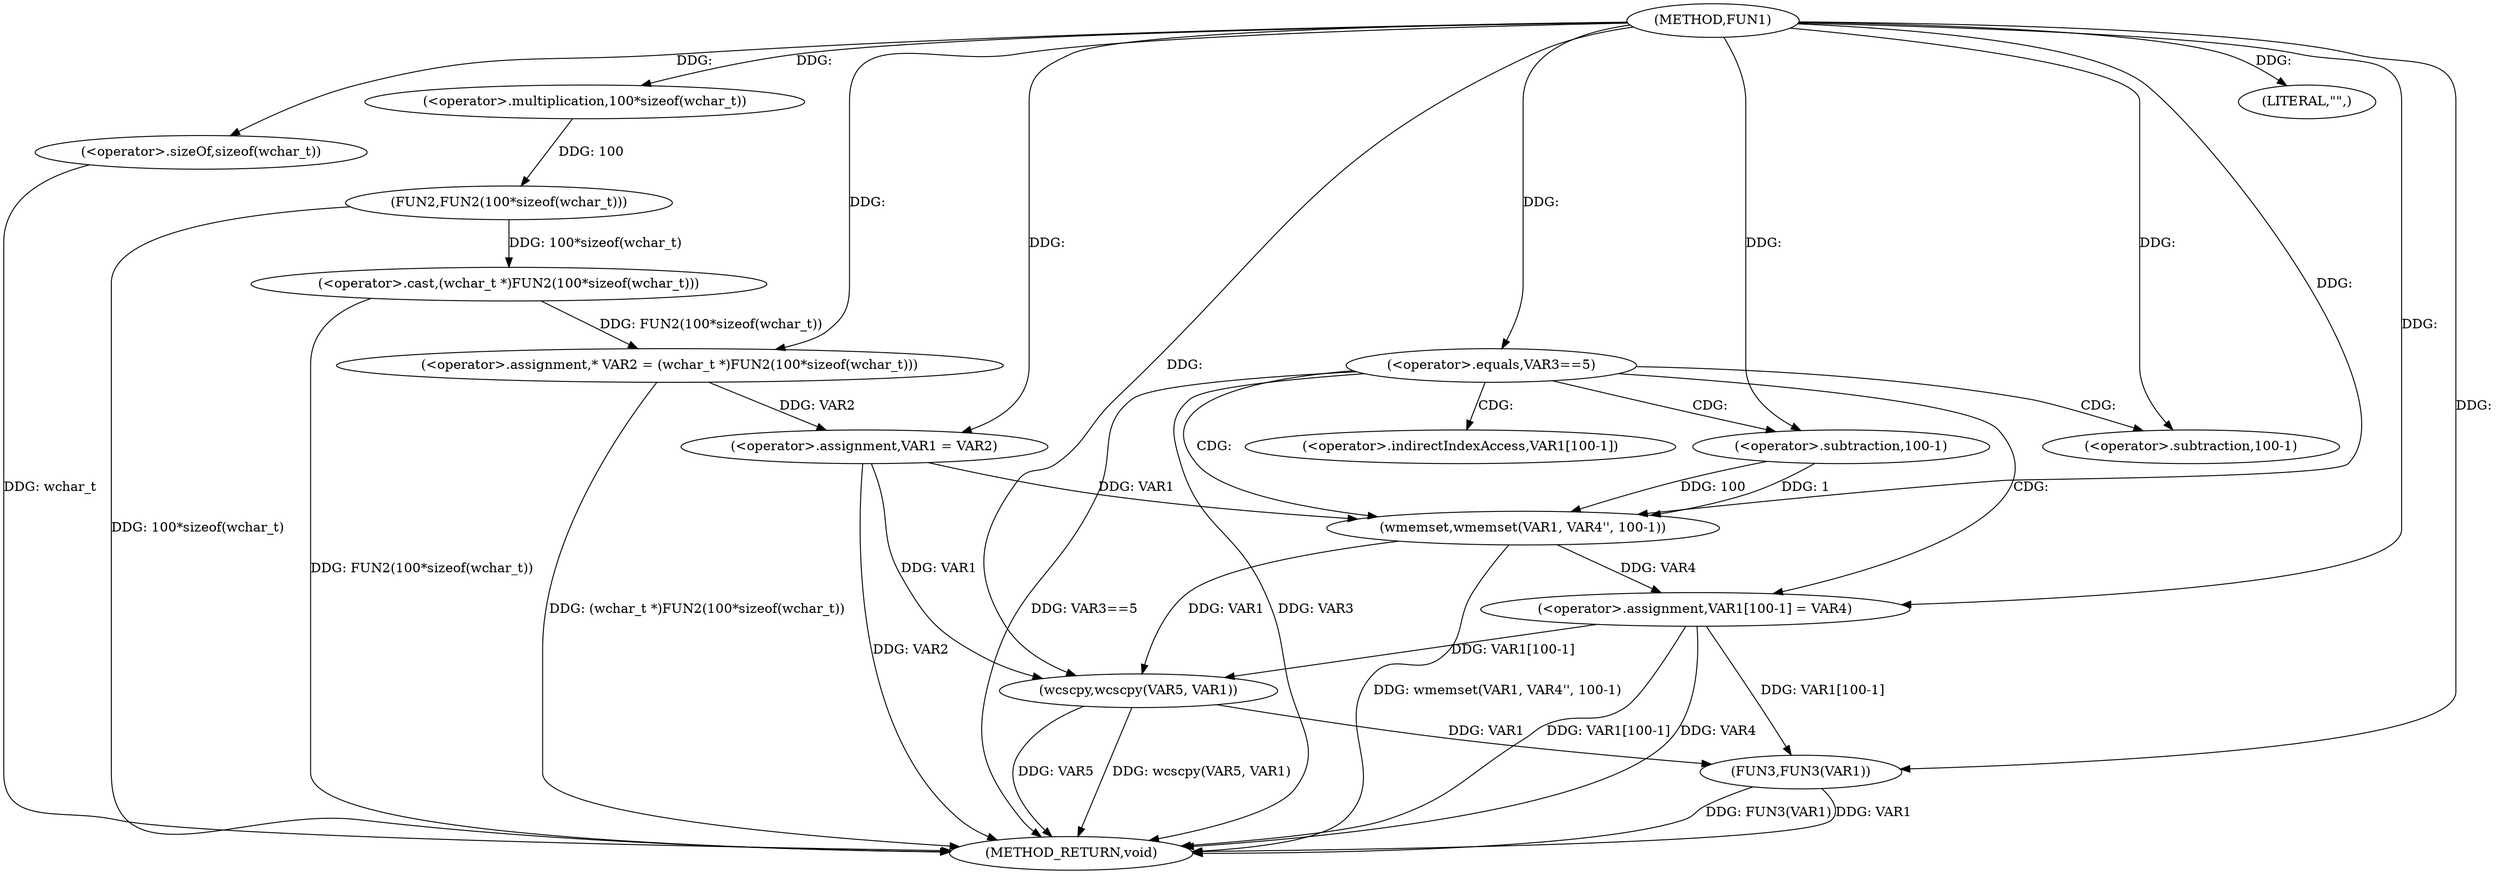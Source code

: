 digraph FUN1 {  
"1000100" [label = "(METHOD,FUN1)" ]
"1000141" [label = "(METHOD_RETURN,void)" ]
"1000104" [label = "(<operator>.assignment,* VAR2 = (wchar_t *)FUN2(100*sizeof(wchar_t)))" ]
"1000106" [label = "(<operator>.cast,(wchar_t *)FUN2(100*sizeof(wchar_t)))" ]
"1000108" [label = "(FUN2,FUN2(100*sizeof(wchar_t)))" ]
"1000109" [label = "(<operator>.multiplication,100*sizeof(wchar_t))" ]
"1000111" [label = "(<operator>.sizeOf,sizeof(wchar_t))" ]
"1000113" [label = "(<operator>.assignment,VAR1 = VAR2)" ]
"1000117" [label = "(<operator>.equals,VAR3==5)" ]
"1000121" [label = "(wmemset,wmemset(VAR1, VAR4'', 100-1))" ]
"1000124" [label = "(<operator>.subtraction,100-1)" ]
"1000127" [label = "(<operator>.assignment,VAR1[100-1] = VAR4)" ]
"1000130" [label = "(<operator>.subtraction,100-1)" ]
"1000135" [label = "(LITERAL,\"\",)" ]
"1000136" [label = "(wcscpy,wcscpy(VAR5, VAR1))" ]
"1000139" [label = "(FUN3,FUN3(VAR1))" ]
"1000128" [label = "(<operator>.indirectIndexAccess,VAR1[100-1])" ]
  "1000117" -> "1000141"  [ label = "DDG: VAR3==5"] 
  "1000106" -> "1000141"  [ label = "DDG: FUN2(100*sizeof(wchar_t))"] 
  "1000139" -> "1000141"  [ label = "DDG: FUN3(VAR1)"] 
  "1000139" -> "1000141"  [ label = "DDG: VAR1"] 
  "1000117" -> "1000141"  [ label = "DDG: VAR3"] 
  "1000136" -> "1000141"  [ label = "DDG: wcscpy(VAR5, VAR1)"] 
  "1000127" -> "1000141"  [ label = "DDG: VAR1[100-1]"] 
  "1000113" -> "1000141"  [ label = "DDG: VAR2"] 
  "1000121" -> "1000141"  [ label = "DDG: wmemset(VAR1, VAR4'', 100-1)"] 
  "1000127" -> "1000141"  [ label = "DDG: VAR4"] 
  "1000111" -> "1000141"  [ label = "DDG: wchar_t"] 
  "1000136" -> "1000141"  [ label = "DDG: VAR5"] 
  "1000104" -> "1000141"  [ label = "DDG: (wchar_t *)FUN2(100*sizeof(wchar_t))"] 
  "1000108" -> "1000141"  [ label = "DDG: 100*sizeof(wchar_t)"] 
  "1000106" -> "1000104"  [ label = "DDG: FUN2(100*sizeof(wchar_t))"] 
  "1000100" -> "1000104"  [ label = "DDG: "] 
  "1000108" -> "1000106"  [ label = "DDG: 100*sizeof(wchar_t)"] 
  "1000109" -> "1000108"  [ label = "DDG: 100"] 
  "1000100" -> "1000109"  [ label = "DDG: "] 
  "1000100" -> "1000111"  [ label = "DDG: "] 
  "1000104" -> "1000113"  [ label = "DDG: VAR2"] 
  "1000100" -> "1000113"  [ label = "DDG: "] 
  "1000100" -> "1000117"  [ label = "DDG: "] 
  "1000113" -> "1000121"  [ label = "DDG: VAR1"] 
  "1000100" -> "1000121"  [ label = "DDG: "] 
  "1000124" -> "1000121"  [ label = "DDG: 100"] 
  "1000124" -> "1000121"  [ label = "DDG: 1"] 
  "1000100" -> "1000124"  [ label = "DDG: "] 
  "1000121" -> "1000127"  [ label = "DDG: VAR4"] 
  "1000100" -> "1000127"  [ label = "DDG: "] 
  "1000100" -> "1000130"  [ label = "DDG: "] 
  "1000100" -> "1000135"  [ label = "DDG: "] 
  "1000100" -> "1000136"  [ label = "DDG: "] 
  "1000113" -> "1000136"  [ label = "DDG: VAR1"] 
  "1000121" -> "1000136"  [ label = "DDG: VAR1"] 
  "1000127" -> "1000136"  [ label = "DDG: VAR1[100-1]"] 
  "1000127" -> "1000139"  [ label = "DDG: VAR1[100-1]"] 
  "1000136" -> "1000139"  [ label = "DDG: VAR1"] 
  "1000100" -> "1000139"  [ label = "DDG: "] 
  "1000117" -> "1000128"  [ label = "CDG: "] 
  "1000117" -> "1000121"  [ label = "CDG: "] 
  "1000117" -> "1000124"  [ label = "CDG: "] 
  "1000117" -> "1000130"  [ label = "CDG: "] 
  "1000117" -> "1000127"  [ label = "CDG: "] 
}

